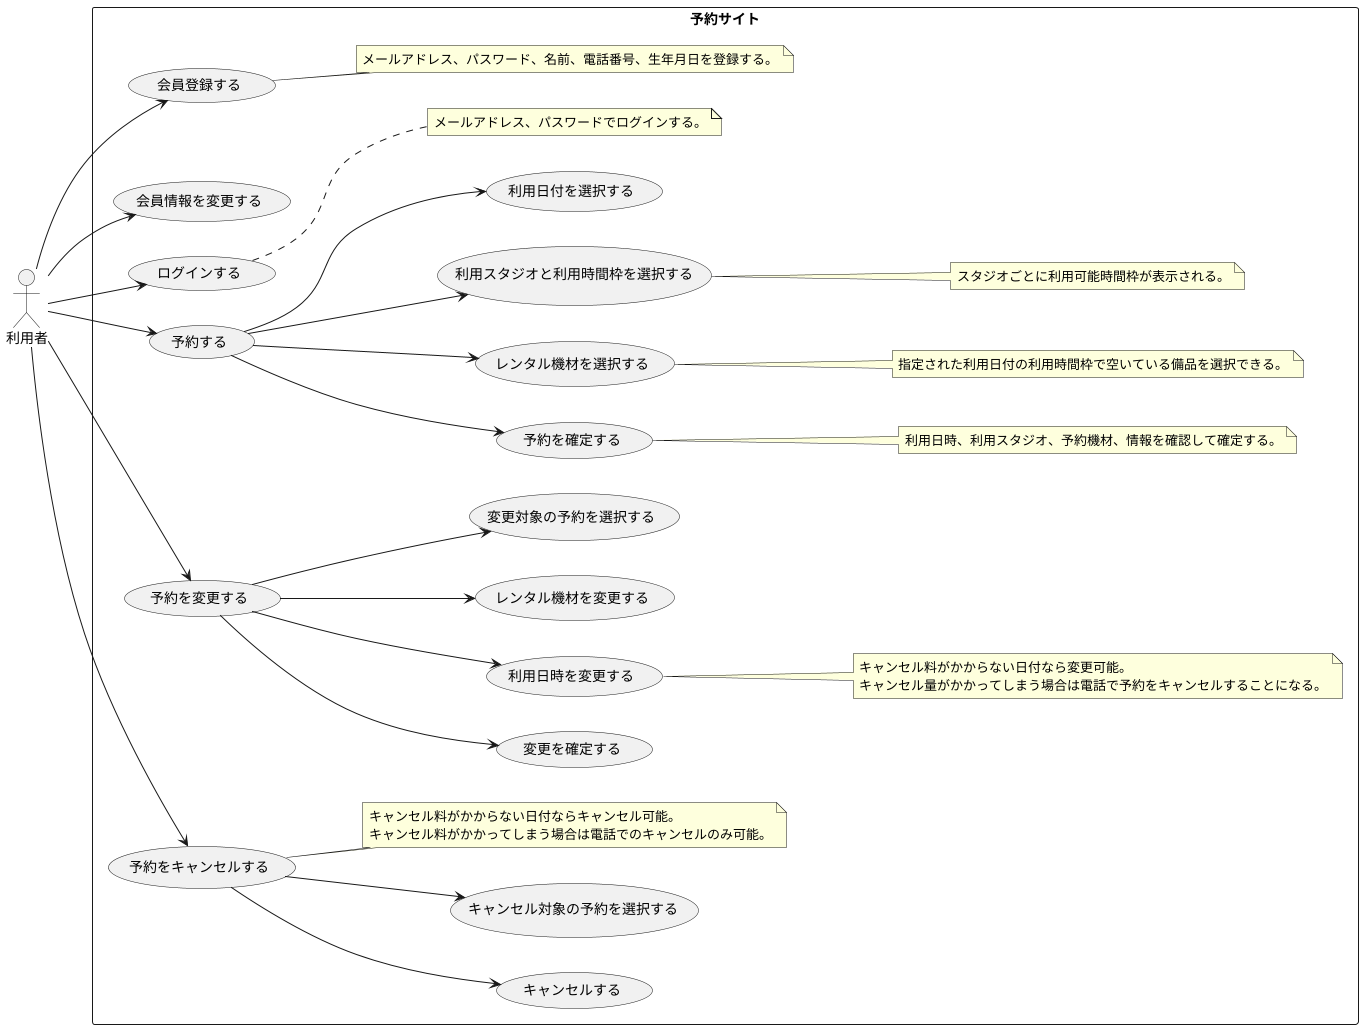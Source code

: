 @startuml Usecase

left to right direction

actor 利用者

rectangle 予約サイト {
    利用者 --> (会員登録する)
    利用者 --> (会員情報を変更する)
    利用者 --> (ログインする)

    利用者 --> (予約する)
    (予約する) --> (予約を確定する)
    (予約する) --> (レンタル機材を選択する)
    (予約する) --> (利用スタジオと利用時間枠を選択する)
    (予約する) --> (利用日付を選択する)

    note right of (会員登録する)
    メールアドレス、パスワード、名前、電話番号、生年月日を登録する。
    end note

    note right of (ログインする)
    メールアドレス、パスワードでログインする。
    end note

    note right of (利用スタジオと利用時間枠を選択する)
    スタジオごとに利用可能時間枠が表示される。
    end note

    note right of (レンタル機材を選択する)
    指定された利用日付の利用時間枠で空いている備品を選択できる。
    end note
    
    note right of (予約を確定する)
    利用日時、利用スタジオ、予約機材、情報を確認して確定する。
    end note

    利用者 --> (予約を変更する)
    (予約を変更する) --> (変更を確定する)
    (予約を変更する) --> (利用日時を変更する)
    (予約を変更する) --> (レンタル機材を変更する)
    (予約を変更する) --> (変更対象の予約を選択する)

    note right of (利用日時を変更する)
    キャンセル料がかからない日付なら変更可能。
    キャンセル量がかかってしまう場合は電話で予約をキャンセルすることになる。
    end note

    利用者 --> (予約をキャンセルする)
    (予約をキャンセルする) --> (キャンセルする)
    (予約をキャンセルする) --> (キャンセル対象の予約を選択する)

    note right of (予約をキャンセルする)
    キャンセル料がかからない日付ならキャンセル可能。
    キャンセル料がかかってしまう場合は電話でのキャンセルのみ可能。
    end note
}

@enduml
